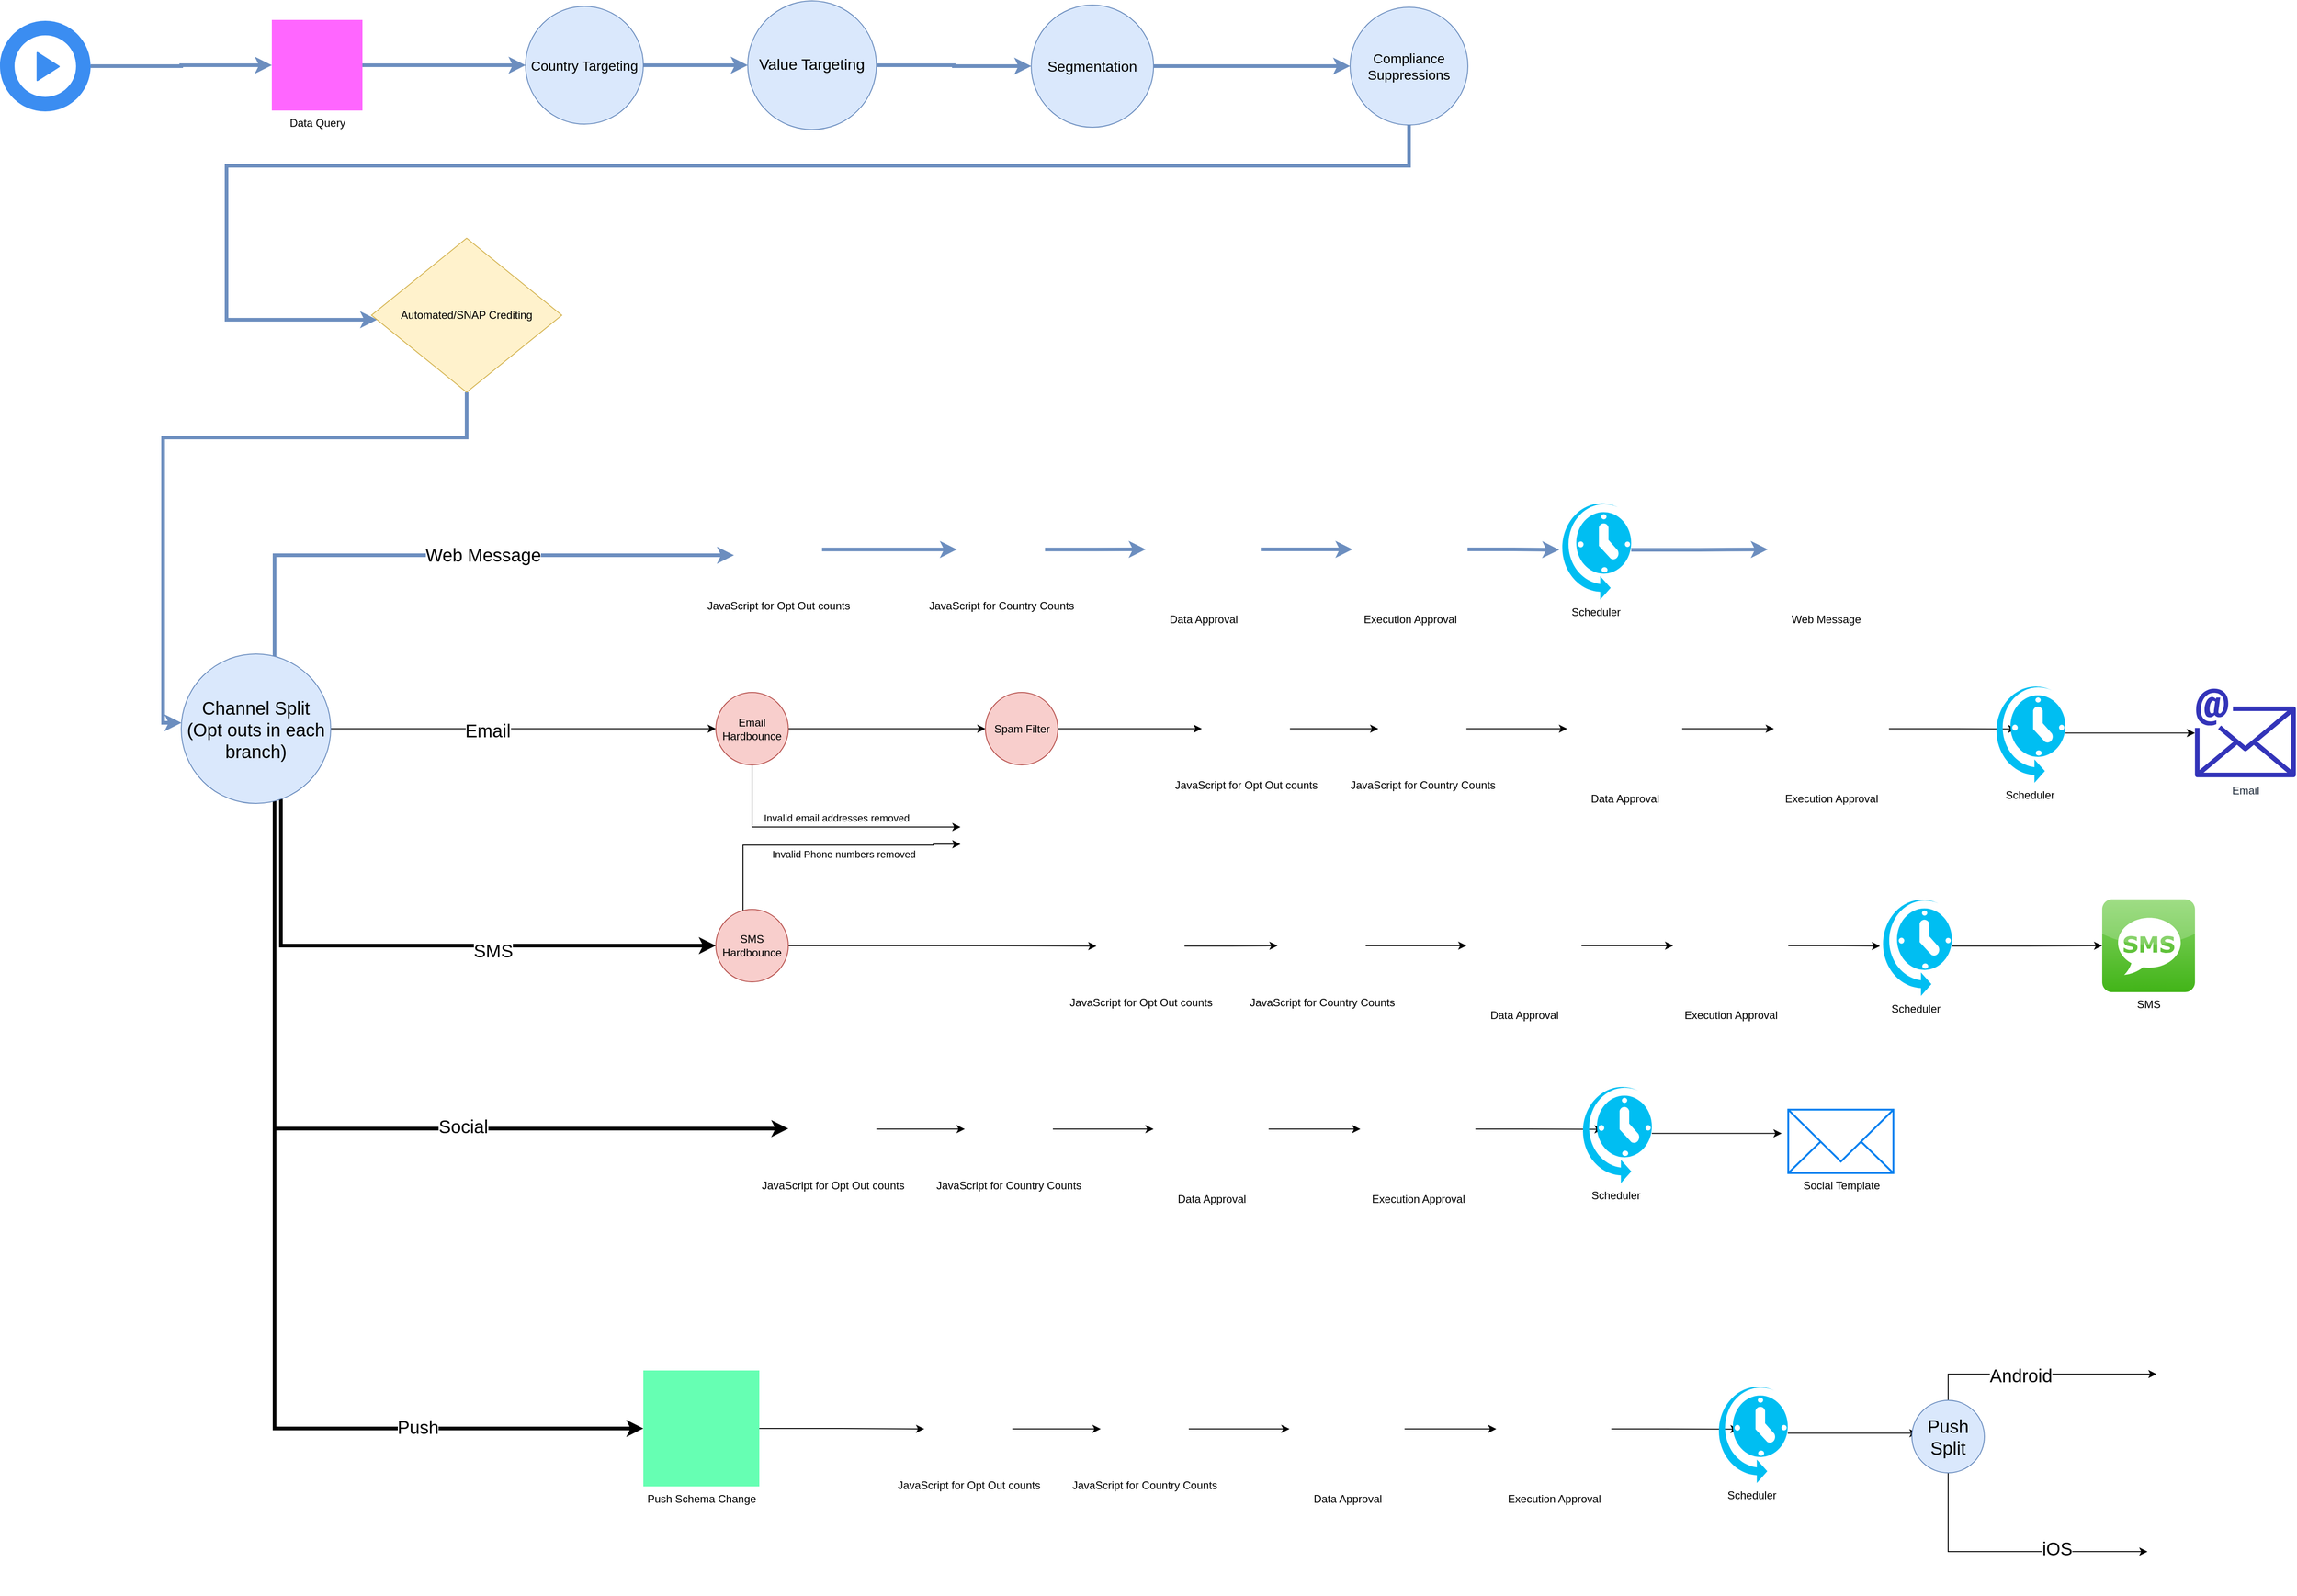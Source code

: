 <mxfile version="13.5.3" type="github">
  <diagram id="2f404044-711c-603c-8f00-f6bb4c023d3c" name="Page-1">
    <mxGraphModel dx="2591" dy="762" grid="1" gridSize="10" guides="1" tooltips="1" connect="1" arrows="1" fold="1" page="1" pageScale="1" pageWidth="1169" pageHeight="827" background="#ffffff" math="0" shadow="0">
      <root>
        <mxCell id="0" />
        <mxCell id="1" parent="0" />
        <mxCell id="QS25DertQXvmk6rhUbj2-1" style="edgeStyle=orthogonalEdgeStyle;rounded=0;orthogonalLoop=1;jettySize=auto;html=1;fillColor=#dae8fc;strokeColor=#6c8ebf;strokeWidth=4;" parent="1" source="8XHSFWnbZJ1DE-YiNsan-62" target="8XHSFWnbZJ1DE-YiNsan-65" edge="1">
          <mxGeometry relative="1" as="geometry" />
        </mxCell>
        <mxCell id="8XHSFWnbZJ1DE-YiNsan-62" value="Data Query" style="shape=image;html=1;verticalAlign=top;verticalLabelPosition=bottom;labelBackgroundColor=#ffffff;imageAspect=0;aspect=fixed;image=https://cdn3.iconfinder.com/data/icons/linecons-free-vector-icons-pack/32/data-128.png;imageBackground=#FF66FF;" parent="1" vertex="1">
          <mxGeometry x="-820" y="259" width="100" height="100" as="geometry" />
        </mxCell>
        <mxCell id="8XHSFWnbZJ1DE-YiNsan-69" style="edgeStyle=orthogonalEdgeStyle;rounded=0;orthogonalLoop=1;jettySize=auto;html=1;fillColor=#dae8fc;strokeColor=#6c8ebf;strokeWidth=4;" parent="1" source="8XHSFWnbZJ1DE-YiNsan-65" target="8XHSFWnbZJ1DE-YiNsan-67" edge="1">
          <mxGeometry relative="1" as="geometry" />
        </mxCell>
        <mxCell id="8XHSFWnbZJ1DE-YiNsan-65" value="&lt;font style=&quot;font-size: 15px&quot;&gt;Country Targeting&lt;/font&gt;" style="ellipse;whiteSpace=wrap;html=1;aspect=fixed;fillColor=#dae8fc;strokeColor=#6c8ebf;" parent="1" vertex="1">
          <mxGeometry x="-540" y="244" width="130" height="130" as="geometry" />
        </mxCell>
        <mxCell id="8XHSFWnbZJ1DE-YiNsan-70" style="edgeStyle=orthogonalEdgeStyle;rounded=0;orthogonalLoop=1;jettySize=auto;html=1;fillColor=#dae8fc;strokeColor=#6c8ebf;strokeWidth=4;" parent="1" source="8XHSFWnbZJ1DE-YiNsan-67" target="8XHSFWnbZJ1DE-YiNsan-68" edge="1">
          <mxGeometry relative="1" as="geometry" />
        </mxCell>
        <mxCell id="8XHSFWnbZJ1DE-YiNsan-67" value="&lt;font style=&quot;font-size: 17px&quot;&gt;Value Targeting&lt;/font&gt;" style="ellipse;whiteSpace=wrap;html=1;aspect=fixed;fillColor=#dae8fc;strokeColor=#6c8ebf;" parent="1" vertex="1">
          <mxGeometry x="-294.77" y="238" width="142" height="142" as="geometry" />
        </mxCell>
        <mxCell id="pf_8lkapyMWm3zXwerXr-110" style="edgeStyle=orthogonalEdgeStyle;rounded=0;orthogonalLoop=1;jettySize=auto;html=1;fillColor=#dae8fc;strokeColor=#6c8ebf;strokeWidth=4;" edge="1" parent="1" source="8XHSFWnbZJ1DE-YiNsan-68" target="8XHSFWnbZJ1DE-YiNsan-71">
          <mxGeometry relative="1" as="geometry" />
        </mxCell>
        <mxCell id="8XHSFWnbZJ1DE-YiNsan-68" value="&lt;font style=&quot;font-size: 16px&quot;&gt;Segmentation&lt;/font&gt;" style="ellipse;whiteSpace=wrap;html=1;aspect=fixed;fillColor=#dae8fc;strokeColor=#6c8ebf;" parent="1" vertex="1">
          <mxGeometry x="18.1" y="242.5" width="135" height="135" as="geometry" />
        </mxCell>
        <mxCell id="pf_8lkapyMWm3zXwerXr-113" style="edgeStyle=orthogonalEdgeStyle;rounded=0;orthogonalLoop=1;jettySize=auto;html=1;fillColor=#dae8fc;strokeColor=#6c8ebf;strokeWidth=4;" edge="1" parent="1" source="8XHSFWnbZJ1DE-YiNsan-71" target="4gRK0sS5Mk44YcZ_f5wx-7">
          <mxGeometry relative="1" as="geometry">
            <Array as="points">
              <mxPoint x="435" y="420" />
              <mxPoint x="-870" y="420" />
              <mxPoint x="-870" y="590" />
            </Array>
          </mxGeometry>
        </mxCell>
        <mxCell id="8XHSFWnbZJ1DE-YiNsan-71" value="&lt;font style=&quot;font-size: 15px&quot;&gt;Compliance Suppressions&lt;/font&gt;" style="ellipse;whiteSpace=wrap;html=1;aspect=fixed;fillColor=#dae8fc;strokeColor=#6c8ebf;" parent="1" vertex="1">
          <mxGeometry x="370" y="245" width="130" height="130" as="geometry" />
        </mxCell>
        <mxCell id="8XHSFWnbZJ1DE-YiNsan-63" value="" style="html=1;aspect=fixed;strokeColor=none;shadow=0;align=center;verticalAlign=top;fillColor=#3B8DF1;shape=mxgraph.gcp2.play_start" parent="1" vertex="1">
          <mxGeometry x="-1120" y="260" width="100" height="100" as="geometry" />
        </mxCell>
        <mxCell id="8XHSFWnbZJ1DE-YiNsan-90" value="" style="edgeStyle=orthogonalEdgeStyle;rounded=0;orthogonalLoop=1;jettySize=auto;html=1;fillColor=#dae8fc;strokeColor=#6c8ebf;strokeWidth=4;" parent="1" source="8XHSFWnbZJ1DE-YiNsan-63" edge="1" target="8XHSFWnbZJ1DE-YiNsan-62">
          <mxGeometry relative="1" as="geometry">
            <mxPoint x="-960" y="310" as="targetPoint" />
          </mxGeometry>
        </mxCell>
        <mxCell id="4gRK0sS5Mk44YcZ_f5wx-16" style="edgeStyle=orthogonalEdgeStyle;rounded=0;orthogonalLoop=1;jettySize=auto;html=1;fillColor=#dae8fc;strokeColor=#6c8ebf;strokeWidth=4;" parent="1" source="4gRK0sS5Mk44YcZ_f5wx-7" target="4gRK0sS5Mk44YcZ_f5wx-9" edge="1">
          <mxGeometry relative="1" as="geometry">
            <Array as="points">
              <mxPoint x="-605" y="720" />
              <mxPoint x="-940" y="720" />
              <mxPoint x="-940" y="1035" />
            </Array>
            <mxPoint x="-810" y="1035" as="targetPoint" />
          </mxGeometry>
        </mxCell>
        <mxCell id="4gRK0sS5Mk44YcZ_f5wx-7" value="Automated/SNAP Crediting" style="rhombus;whiteSpace=wrap;html=1;fillColor=#fff2cc;strokeColor=#d6b656;" parent="1" vertex="1">
          <mxGeometry x="-710" y="500" width="210" height="170" as="geometry" />
        </mxCell>
        <mxCell id="4gRK0sS5Mk44YcZ_f5wx-11" style="edgeStyle=orthogonalEdgeStyle;rounded=0;orthogonalLoop=1;jettySize=auto;html=1;" parent="1" source="4gRK0sS5Mk44YcZ_f5wx-9" edge="1" target="pf_8lkapyMWm3zXwerXr-4">
          <mxGeometry relative="1" as="geometry">
            <mxPoint x="-380" y="940" as="targetPoint" />
            <Array as="points" />
            <mxPoint x="-730" y="990.359" as="sourcePoint" />
          </mxGeometry>
        </mxCell>
        <mxCell id="pf_8lkapyMWm3zXwerXr-3" value="Email" style="edgeLabel;html=1;align=center;verticalAlign=middle;resizable=0;points=[];fontSize=20;" vertex="1" connectable="0" parent="4gRK0sS5Mk44YcZ_f5wx-11">
          <mxGeometry x="-0.188" y="-1" relative="1" as="geometry">
            <mxPoint as="offset" />
          </mxGeometry>
        </mxCell>
        <mxCell id="pf_8lkapyMWm3zXwerXr-114" style="edgeStyle=orthogonalEdgeStyle;rounded=0;orthogonalLoop=1;jettySize=auto;html=1;fillColor=#dae8fc;strokeColor=#6c8ebf;strokeWidth=4;" edge="1" parent="1" source="4gRK0sS5Mk44YcZ_f5wx-9" target="8XHSFWnbZJ1DE-YiNsan-102">
          <mxGeometry relative="1" as="geometry">
            <Array as="points">
              <mxPoint x="-817" y="850" />
            </Array>
          </mxGeometry>
        </mxCell>
        <mxCell id="pf_8lkapyMWm3zXwerXr-118" value="Web Message" style="edgeLabel;html=1;align=center;verticalAlign=middle;resizable=0;points=[];fontSize=20;" vertex="1" connectable="0" parent="pf_8lkapyMWm3zXwerXr-114">
          <mxGeometry x="0.104" y="1" relative="1" as="geometry">
            <mxPoint as="offset" />
          </mxGeometry>
        </mxCell>
        <mxCell id="pf_8lkapyMWm3zXwerXr-115" style="edgeStyle=orthogonalEdgeStyle;rounded=0;orthogonalLoop=1;jettySize=auto;html=1;strokeWidth=4;fontSize=20;" edge="1" parent="1" source="4gRK0sS5Mk44YcZ_f5wx-9" target="pf_8lkapyMWm3zXwerXr-26">
          <mxGeometry relative="1" as="geometry">
            <Array as="points">
              <mxPoint x="-810" y="1281" />
            </Array>
          </mxGeometry>
        </mxCell>
        <mxCell id="pf_8lkapyMWm3zXwerXr-117" value="SMS" style="edgeLabel;html=1;align=center;verticalAlign=middle;resizable=0;points=[];fontSize=20;" vertex="1" connectable="0" parent="pf_8lkapyMWm3zXwerXr-115">
          <mxGeometry x="0.233" y="-5" relative="1" as="geometry">
            <mxPoint as="offset" />
          </mxGeometry>
        </mxCell>
        <mxCell id="pf_8lkapyMWm3zXwerXr-119" style="edgeStyle=orthogonalEdgeStyle;rounded=0;orthogonalLoop=1;jettySize=auto;html=1;strokeWidth=4;fontSize=20;" edge="1" parent="1" source="4gRK0sS5Mk44YcZ_f5wx-9" target="pf_8lkapyMWm3zXwerXr-81">
          <mxGeometry relative="1" as="geometry">
            <Array as="points">
              <mxPoint x="-817" y="1483" />
            </Array>
          </mxGeometry>
        </mxCell>
        <mxCell id="pf_8lkapyMWm3zXwerXr-120" value="Social" style="edgeLabel;html=1;align=center;verticalAlign=middle;resizable=0;points=[];fontSize=20;" vertex="1" connectable="0" parent="pf_8lkapyMWm3zXwerXr-119">
          <mxGeometry x="0.224" y="3" relative="1" as="geometry">
            <mxPoint x="1" as="offset" />
          </mxGeometry>
        </mxCell>
        <mxCell id="pf_8lkapyMWm3zXwerXr-121" style="edgeStyle=orthogonalEdgeStyle;rounded=0;orthogonalLoop=1;jettySize=auto;html=1;strokeWidth=4;fontSize=20;" edge="1" parent="1" source="4gRK0sS5Mk44YcZ_f5wx-9" target="pf_8lkapyMWm3zXwerXr-69">
          <mxGeometry relative="1" as="geometry">
            <Array as="points">
              <mxPoint x="-817" y="1814" />
            </Array>
          </mxGeometry>
        </mxCell>
        <mxCell id="pf_8lkapyMWm3zXwerXr-122" value="Push" style="edgeLabel;html=1;align=center;verticalAlign=middle;resizable=0;points=[];fontSize=20;" vertex="1" connectable="0" parent="pf_8lkapyMWm3zXwerXr-121">
          <mxGeometry x="0.256" y="158" relative="1" as="geometry">
            <mxPoint as="offset" />
          </mxGeometry>
        </mxCell>
        <mxCell id="4gRK0sS5Mk44YcZ_f5wx-9" value="&lt;font style=&quot;font-size: 20px&quot;&gt;Channel Split (Opt outs in each branch)&lt;/font&gt;" style="ellipse;whiteSpace=wrap;html=1;aspect=fixed;direction=south;fillColor=#dae8fc;strokeColor=#6c8ebf;" parent="1" vertex="1">
          <mxGeometry x="-920" y="959" width="165" height="165" as="geometry" />
        </mxCell>
        <mxCell id="4gRK0sS5Mk44YcZ_f5wx-15" value="" style="group" parent="1" vertex="1" connectable="0">
          <mxGeometry x="-310" y="780" width="1268" height="128" as="geometry" />
        </mxCell>
        <mxCell id="8XHSFWnbZJ1DE-YiNsan-102" value="JavaScript for Opt Out counts" style="shape=image;html=1;verticalAlign=top;verticalLabelPosition=bottom;labelBackgroundColor=#ffffff;imageAspect=0;aspect=fixed;image=https://cdn4.iconfinder.com/data/icons/file-names-25/512/1-128.png" parent="4gRK0sS5Mk44YcZ_f5wx-15" vertex="1">
          <mxGeometry y="15" width="97.233" height="97.233" as="geometry" />
        </mxCell>
        <mxCell id="8XHSFWnbZJ1DE-YiNsan-105" value="JavaScript for Country Counts" style="shape=image;html=1;verticalAlign=top;verticalLabelPosition=bottom;labelBackgroundColor=#ffffff;imageAspect=0;aspect=fixed;image=https://cdn4.iconfinder.com/data/icons/file-names-25/512/1-128.png" parent="4gRK0sS5Mk44YcZ_f5wx-15" vertex="1">
          <mxGeometry x="246.059" y="15" width="97.233" height="97.233" as="geometry" />
        </mxCell>
        <mxCell id="8XHSFWnbZJ1DE-YiNsan-104" style="edgeStyle=orthogonalEdgeStyle;rounded=0;orthogonalLoop=1;jettySize=auto;html=1;fillColor=#dae8fc;strokeColor=#6c8ebf;strokeWidth=4;" parent="4gRK0sS5Mk44YcZ_f5wx-15" source="8XHSFWnbZJ1DE-YiNsan-102" target="8XHSFWnbZJ1DE-YiNsan-105" edge="1">
          <mxGeometry relative="1" as="geometry">
            <mxPoint x="236.138" y="64" as="targetPoint" />
          </mxGeometry>
        </mxCell>
        <mxCell id="8XHSFWnbZJ1DE-YiNsan-108" value="Data Approval" style="shape=image;html=1;verticalAlign=top;verticalLabelPosition=bottom;labelBackgroundColor=#ffffff;imageAspect=0;aspect=fixed;image=https://cdn1.iconfinder.com/data/icons/handy-vol-1-2/128/handyArtboard_13-128.png" parent="4gRK0sS5Mk44YcZ_f5wx-15" vertex="1">
          <mxGeometry x="454.416" width="126.998" height="126.998" as="geometry" />
        </mxCell>
        <mxCell id="8XHSFWnbZJ1DE-YiNsan-106" style="edgeStyle=orthogonalEdgeStyle;rounded=0;orthogonalLoop=1;jettySize=auto;html=1;fillColor=#dae8fc;strokeColor=#6c8ebf;strokeWidth=4;" parent="4gRK0sS5Mk44YcZ_f5wx-15" source="8XHSFWnbZJ1DE-YiNsan-105" target="8XHSFWnbZJ1DE-YiNsan-108" edge="1">
          <mxGeometry relative="1" as="geometry">
            <mxPoint x="390.917" y="64" as="targetPoint" />
          </mxGeometry>
        </mxCell>
        <mxCell id="8XHSFWnbZJ1DE-YiNsan-111" value="Execution Approval" style="shape=image;html=1;verticalAlign=top;verticalLabelPosition=bottom;labelBackgroundColor=#ffffff;imageAspect=0;aspect=fixed;image=https://cdn1.iconfinder.com/data/icons/handy-vol-1-2/128/handyArtboard_13-128.png" parent="4gRK0sS5Mk44YcZ_f5wx-15" vertex="1">
          <mxGeometry x="682.617" width="126.998" height="126.998" as="geometry" />
        </mxCell>
        <mxCell id="8XHSFWnbZJ1DE-YiNsan-112" style="edgeStyle=orthogonalEdgeStyle;rounded=0;orthogonalLoop=1;jettySize=auto;html=1;fillColor=#dae8fc;strokeColor=#6c8ebf;strokeWidth=4;" parent="4gRK0sS5Mk44YcZ_f5wx-15" source="8XHSFWnbZJ1DE-YiNsan-108" target="8XHSFWnbZJ1DE-YiNsan-111" edge="1">
          <mxGeometry relative="1" as="geometry">
            <Array as="points">
              <mxPoint x="683" y="63" />
              <mxPoint x="683" y="63" />
            </Array>
          </mxGeometry>
        </mxCell>
        <mxCell id="8XHSFWnbZJ1DE-YiNsan-116" value="Scheduler" style="verticalLabelPosition=bottom;html=1;verticalAlign=top;align=center;strokeColor=none;fillColor=#00BEF2;shape=mxgraph.azure.scheduler;pointerEvents=1;" parent="4gRK0sS5Mk44YcZ_f5wx-15" vertex="1">
          <mxGeometry x="910.817" y="9" width="79.374" height="110" as="geometry" />
        </mxCell>
        <mxCell id="8XHSFWnbZJ1DE-YiNsan-117" style="edgeStyle=orthogonalEdgeStyle;rounded=0;orthogonalLoop=1;jettySize=auto;html=1;fillColor=#dae8fc;strokeColor=#6c8ebf;strokeWidth=4;" parent="4gRK0sS5Mk44YcZ_f5wx-15" source="8XHSFWnbZJ1DE-YiNsan-111" target="8XHSFWnbZJ1DE-YiNsan-116" edge="1">
          <mxGeometry relative="1" as="geometry" />
        </mxCell>
        <mxCell id="4gRK0sS5Mk44YcZ_f5wx-1" value="Web Message" style="shape=image;html=1;verticalAlign=top;verticalLabelPosition=bottom;labelBackgroundColor=#ffffff;imageAspect=0;aspect=fixed;image=https://cdn4.iconfinder.com/data/icons/twitter-28/512/168_Twitter_Mail_Sms_Chat-128.png" parent="4gRK0sS5Mk44YcZ_f5wx-15" vertex="1">
          <mxGeometry x="1141.002" width="126.998" height="126.998" as="geometry" />
        </mxCell>
        <mxCell id="4gRK0sS5Mk44YcZ_f5wx-2" style="edgeStyle=orthogonalEdgeStyle;rounded=0;orthogonalLoop=1;jettySize=auto;html=1;fillColor=#dae8fc;strokeColor=#6c8ebf;strokeWidth=4;" parent="4gRK0sS5Mk44YcZ_f5wx-15" source="8XHSFWnbZJ1DE-YiNsan-116" target="4gRK0sS5Mk44YcZ_f5wx-1" edge="1">
          <mxGeometry relative="1" as="geometry" />
        </mxCell>
        <mxCell id="pf_8lkapyMWm3zXwerXr-7" style="edgeStyle=orthogonalEdgeStyle;rounded=0;orthogonalLoop=1;jettySize=auto;html=1;" edge="1" parent="1" source="pf_8lkapyMWm3zXwerXr-4" target="pf_8lkapyMWm3zXwerXr-35">
          <mxGeometry relative="1" as="geometry">
            <mxPoint x="-80" y="1150" as="targetPoint" />
            <Array as="points">
              <mxPoint x="-290" y="1150" />
            </Array>
          </mxGeometry>
        </mxCell>
        <mxCell id="pf_8lkapyMWm3zXwerXr-8" value="Invalid email addresses removed" style="edgeLabel;html=1;align=center;verticalAlign=middle;resizable=0;points=[];" vertex="1" connectable="0" parent="pf_8lkapyMWm3zXwerXr-7">
          <mxGeometry x="-0.191" y="4" relative="1" as="geometry">
            <mxPoint x="41" y="-6" as="offset" />
          </mxGeometry>
        </mxCell>
        <mxCell id="pf_8lkapyMWm3zXwerXr-11" style="edgeStyle=orthogonalEdgeStyle;rounded=0;orthogonalLoop=1;jettySize=auto;html=1;" edge="1" parent="1" source="pf_8lkapyMWm3zXwerXr-4" target="pf_8lkapyMWm3zXwerXr-10">
          <mxGeometry relative="1" as="geometry" />
        </mxCell>
        <mxCell id="pf_8lkapyMWm3zXwerXr-4" value="Email Hardbounce" style="ellipse;whiteSpace=wrap;html=1;aspect=fixed;fillColor=#f8cecc;strokeColor=#b85450;" vertex="1" parent="1">
          <mxGeometry x="-330" y="1001.5" width="80" height="80" as="geometry" />
        </mxCell>
        <mxCell id="pf_8lkapyMWm3zXwerXr-38" style="edgeStyle=orthogonalEdgeStyle;rounded=0;orthogonalLoop=1;jettySize=auto;html=1;" edge="1" parent="1" source="pf_8lkapyMWm3zXwerXr-10" target="pf_8lkapyMWm3zXwerXr-37">
          <mxGeometry relative="1" as="geometry" />
        </mxCell>
        <mxCell id="pf_8lkapyMWm3zXwerXr-10" value="Spam Filter" style="ellipse;whiteSpace=wrap;html=1;aspect=fixed;fillColor=#f8cecc;strokeColor=#b85450;" vertex="1" parent="1">
          <mxGeometry x="-32.5" y="1001.5" width="80" height="80" as="geometry" />
        </mxCell>
        <mxCell id="pf_8lkapyMWm3zXwerXr-53" style="edgeStyle=orthogonalEdgeStyle;rounded=0;orthogonalLoop=1;jettySize=auto;html=1;" edge="1" parent="1" source="pf_8lkapyMWm3zXwerXr-13" target="pf_8lkapyMWm3zXwerXr-15">
          <mxGeometry relative="1" as="geometry" />
        </mxCell>
        <mxCell id="pf_8lkapyMWm3zXwerXr-13" value="JavaScript for Country Counts" style="shape=image;html=1;verticalAlign=top;verticalLabelPosition=bottom;labelBackgroundColor=#ffffff;imageAspect=0;aspect=fixed;image=https://cdn4.iconfinder.com/data/icons/file-names-25/512/1-128.png" vertex="1" parent="1">
          <mxGeometry x="401.119" y="992.88" width="97.233" height="97.233" as="geometry" />
        </mxCell>
        <mxCell id="pf_8lkapyMWm3zXwerXr-54" style="edgeStyle=orthogonalEdgeStyle;rounded=0;orthogonalLoop=1;jettySize=auto;html=1;" edge="1" parent="1" source="pf_8lkapyMWm3zXwerXr-15" target="pf_8lkapyMWm3zXwerXr-17">
          <mxGeometry relative="1" as="geometry" />
        </mxCell>
        <mxCell id="pf_8lkapyMWm3zXwerXr-15" value="Data Approval" style="shape=image;html=1;verticalAlign=top;verticalLabelPosition=bottom;labelBackgroundColor=#ffffff;imageAspect=0;aspect=fixed;image=https://cdn1.iconfinder.com/data/icons/handy-vol-1-2/128/handyArtboard_13-128.png" vertex="1" parent="1">
          <mxGeometry x="609.476" y="978" width="126.998" height="126.998" as="geometry" />
        </mxCell>
        <mxCell id="pf_8lkapyMWm3zXwerXr-55" style="edgeStyle=orthogonalEdgeStyle;rounded=0;orthogonalLoop=1;jettySize=auto;html=1;entryX=0.317;entryY=0.459;entryDx=0;entryDy=0;entryPerimeter=0;" edge="1" parent="1" source="pf_8lkapyMWm3zXwerXr-17" target="pf_8lkapyMWm3zXwerXr-19">
          <mxGeometry relative="1" as="geometry" />
        </mxCell>
        <mxCell id="pf_8lkapyMWm3zXwerXr-17" value="Execution Approval" style="shape=image;html=1;verticalAlign=top;verticalLabelPosition=bottom;labelBackgroundColor=#ffffff;imageAspect=0;aspect=fixed;image=https://cdn1.iconfinder.com/data/icons/handy-vol-1-2/128/handyArtboard_13-128.png" vertex="1" parent="1">
          <mxGeometry x="837.677" y="978" width="126.998" height="126.998" as="geometry" />
        </mxCell>
        <mxCell id="pf_8lkapyMWm3zXwerXr-56" style="edgeStyle=orthogonalEdgeStyle;rounded=0;orthogonalLoop=1;jettySize=auto;html=1;" edge="1" parent="1" source="pf_8lkapyMWm3zXwerXr-19" target="pf_8lkapyMWm3zXwerXr-24">
          <mxGeometry relative="1" as="geometry" />
        </mxCell>
        <mxCell id="pf_8lkapyMWm3zXwerXr-19" value="Scheduler" style="verticalLabelPosition=bottom;html=1;verticalAlign=top;align=center;strokeColor=none;fillColor=#00BEF2;shape=mxgraph.azure.scheduler;pointerEvents=1;" vertex="1" parent="1">
          <mxGeometry x="1079.997" y="991.25" width="79.374" height="110" as="geometry" />
        </mxCell>
        <mxCell id="pf_8lkapyMWm3zXwerXr-24" value="Email" style="outlineConnect=0;fontColor=#232F3E;gradientColor=none;fillColor=#3334B9;strokeColor=none;dashed=0;verticalLabelPosition=bottom;verticalAlign=top;align=center;html=1;fontSize=12;fontStyle=0;aspect=fixed;pointerEvents=1;shape=mxgraph.aws4.email;" vertex="1" parent="1">
          <mxGeometry x="1302.4" y="997" width="111.34" height="98.5" as="geometry" />
        </mxCell>
        <mxCell id="pf_8lkapyMWm3zXwerXr-29" style="edgeStyle=orthogonalEdgeStyle;rounded=0;orthogonalLoop=1;jettySize=auto;html=1;entryX=0;entryY=0.5;entryDx=0;entryDy=0;" edge="1" parent="1" source="pf_8lkapyMWm3zXwerXr-26" target="pf_8lkapyMWm3zXwerXr-35">
          <mxGeometry relative="1" as="geometry">
            <mxPoint x="-90" y="1171" as="targetPoint" />
            <Array as="points">
              <mxPoint x="-300" y="1170" />
              <mxPoint x="-90" y="1170" />
              <mxPoint x="-90" y="1169" />
            </Array>
          </mxGeometry>
        </mxCell>
        <mxCell id="pf_8lkapyMWm3zXwerXr-31" value="Invalid Phone numbers removed" style="edgeLabel;html=1;align=center;verticalAlign=middle;resizable=0;points=[];" vertex="1" connectable="0" parent="pf_8lkapyMWm3zXwerXr-29">
          <mxGeometry x="0.167" y="-4" relative="1" as="geometry">
            <mxPoint y="6" as="offset" />
          </mxGeometry>
        </mxCell>
        <mxCell id="pf_8lkapyMWm3zXwerXr-49" style="edgeStyle=orthogonalEdgeStyle;rounded=0;orthogonalLoop=1;jettySize=auto;html=1;" edge="1" parent="1" source="pf_8lkapyMWm3zXwerXr-26" target="pf_8lkapyMWm3zXwerXr-48">
          <mxGeometry relative="1" as="geometry" />
        </mxCell>
        <mxCell id="pf_8lkapyMWm3zXwerXr-26" value="SMS Hardbounce" style="ellipse;whiteSpace=wrap;html=1;aspect=fixed;fillColor=#f8cecc;strokeColor=#b85450;" vertex="1" parent="1">
          <mxGeometry x="-330" y="1241" width="80" height="80" as="geometry" />
        </mxCell>
        <mxCell id="pf_8lkapyMWm3zXwerXr-35" value="" style="shape=image;html=1;verticalAlign=top;verticalLabelPosition=bottom;labelBackgroundColor=#ffffff;imageAspect=0;aspect=fixed;image=https://cdn2.iconfinder.com/data/icons/circle-icons-1/64/stop-128.png" vertex="1" parent="1">
          <mxGeometry x="-60" y="1130" width="78" height="78" as="geometry" />
        </mxCell>
        <mxCell id="pf_8lkapyMWm3zXwerXr-39" style="edgeStyle=orthogonalEdgeStyle;rounded=0;orthogonalLoop=1;jettySize=auto;html=1;" edge="1" parent="1" source="pf_8lkapyMWm3zXwerXr-37" target="pf_8lkapyMWm3zXwerXr-13">
          <mxGeometry relative="1" as="geometry" />
        </mxCell>
        <mxCell id="pf_8lkapyMWm3zXwerXr-37" value="JavaScript for Opt Out counts" style="shape=image;html=1;verticalAlign=top;verticalLabelPosition=bottom;labelBackgroundColor=#ffffff;imageAspect=0;aspect=fixed;image=https://cdn4.iconfinder.com/data/icons/file-names-25/512/1-128.png" vertex="1" parent="1">
          <mxGeometry x="206.38" y="992.88" width="97.233" height="97.233" as="geometry" />
        </mxCell>
        <mxCell id="pf_8lkapyMWm3zXwerXr-40" value="JavaScript for Country Counts" style="shape=image;html=1;verticalAlign=top;verticalLabelPosition=bottom;labelBackgroundColor=#ffffff;imageAspect=0;aspect=fixed;image=https://cdn4.iconfinder.com/data/icons/file-names-25/512/1-128.png" vertex="1" parent="1">
          <mxGeometry x="289.999" y="1232.5" width="97.233" height="97.233" as="geometry" />
        </mxCell>
        <mxCell id="pf_8lkapyMWm3zXwerXr-41" value="Data Approval" style="shape=image;html=1;verticalAlign=top;verticalLabelPosition=bottom;labelBackgroundColor=#ffffff;imageAspect=0;aspect=fixed;image=https://cdn1.iconfinder.com/data/icons/handy-vol-1-2/128/handyArtboard_13-128.png" vertex="1" parent="1">
          <mxGeometry x="498.356" y="1217.5" width="126.998" height="126.998" as="geometry" />
        </mxCell>
        <mxCell id="pf_8lkapyMWm3zXwerXr-42" style="edgeStyle=orthogonalEdgeStyle;rounded=0;orthogonalLoop=1;jettySize=auto;html=1;" edge="1" parent="1" source="pf_8lkapyMWm3zXwerXr-40" target="pf_8lkapyMWm3zXwerXr-41">
          <mxGeometry relative="1" as="geometry">
            <mxPoint x="714.857" y="511.5" as="targetPoint" />
          </mxGeometry>
        </mxCell>
        <mxCell id="pf_8lkapyMWm3zXwerXr-43" value="Execution Approval" style="shape=image;html=1;verticalAlign=top;verticalLabelPosition=bottom;labelBackgroundColor=#ffffff;imageAspect=0;aspect=fixed;image=https://cdn1.iconfinder.com/data/icons/handy-vol-1-2/128/handyArtboard_13-128.png" vertex="1" parent="1">
          <mxGeometry x="726.557" y="1217.5" width="126.998" height="126.998" as="geometry" />
        </mxCell>
        <mxCell id="pf_8lkapyMWm3zXwerXr-44" style="edgeStyle=orthogonalEdgeStyle;rounded=0;orthogonalLoop=1;jettySize=auto;html=1;" edge="1" parent="1" source="pf_8lkapyMWm3zXwerXr-41" target="pf_8lkapyMWm3zXwerXr-43">
          <mxGeometry relative="1" as="geometry">
            <Array as="points">
              <mxPoint x="726.94" y="1280.5" />
              <mxPoint x="726.94" y="1280.5" />
            </Array>
          </mxGeometry>
        </mxCell>
        <mxCell id="pf_8lkapyMWm3zXwerXr-50" style="edgeStyle=orthogonalEdgeStyle;rounded=0;orthogonalLoop=1;jettySize=auto;html=1;" edge="1" parent="1" source="pf_8lkapyMWm3zXwerXr-45" target="pf_8lkapyMWm3zXwerXr-51">
          <mxGeometry relative="1" as="geometry">
            <mxPoint x="1170" y="1281.5" as="targetPoint" />
          </mxGeometry>
        </mxCell>
        <mxCell id="pf_8lkapyMWm3zXwerXr-45" value="Scheduler" style="verticalLabelPosition=bottom;html=1;verticalAlign=top;align=center;strokeColor=none;fillColor=#00BEF2;shape=mxgraph.azure.scheduler;pointerEvents=1;" vertex="1" parent="1">
          <mxGeometry x="954.757" y="1226.5" width="79.374" height="110" as="geometry" />
        </mxCell>
        <mxCell id="pf_8lkapyMWm3zXwerXr-46" style="edgeStyle=orthogonalEdgeStyle;rounded=0;orthogonalLoop=1;jettySize=auto;html=1;" edge="1" parent="1" source="pf_8lkapyMWm3zXwerXr-43" target="pf_8lkapyMWm3zXwerXr-45">
          <mxGeometry relative="1" as="geometry" />
        </mxCell>
        <mxCell id="pf_8lkapyMWm3zXwerXr-47" style="edgeStyle=orthogonalEdgeStyle;rounded=0;orthogonalLoop=1;jettySize=auto;html=1;" edge="1" parent="1" source="pf_8lkapyMWm3zXwerXr-48" target="pf_8lkapyMWm3zXwerXr-40">
          <mxGeometry relative="1" as="geometry" />
        </mxCell>
        <mxCell id="pf_8lkapyMWm3zXwerXr-48" value="JavaScript for Opt Out counts" style="shape=image;html=1;verticalAlign=top;verticalLabelPosition=bottom;labelBackgroundColor=#ffffff;imageAspect=0;aspect=fixed;image=https://cdn4.iconfinder.com/data/icons/file-names-25/512/1-128.png" vertex="1" parent="1">
          <mxGeometry x="90" y="1232.88" width="97.233" height="97.233" as="geometry" />
        </mxCell>
        <mxCell id="pf_8lkapyMWm3zXwerXr-51" value="SMS" style="dashed=0;outlineConnect=0;html=1;align=center;labelPosition=center;verticalLabelPosition=bottom;verticalAlign=top;shape=mxgraph.webicons.sms;fillColor=#86D466;gradientColor=#42B418" vertex="1" parent="1">
          <mxGeometry x="1200" y="1229.92" width="102.4" height="102.4" as="geometry" />
        </mxCell>
        <mxCell id="pf_8lkapyMWm3zXwerXr-96" style="edgeStyle=orthogonalEdgeStyle;rounded=0;orthogonalLoop=1;jettySize=auto;html=1;" edge="1" parent="1" source="pf_8lkapyMWm3zXwerXr-69" target="pf_8lkapyMWm3zXwerXr-93">
          <mxGeometry relative="1" as="geometry" />
        </mxCell>
        <mxCell id="pf_8lkapyMWm3zXwerXr-69" value="Push Schema Change" style="shape=image;html=1;verticalAlign=top;verticalLabelPosition=bottom;labelBackgroundColor=#ffffff;imageAspect=0;aspect=fixed;image=https://cdn3.iconfinder.com/data/icons/linecons-free-vector-icons-pack/32/data-128.png;imageBackground=#66FFB3;" vertex="1" parent="1">
          <mxGeometry x="-410" y="1750" width="128" height="128" as="geometry" />
        </mxCell>
        <mxCell id="pf_8lkapyMWm3zXwerXr-71" style="edgeStyle=orthogonalEdgeStyle;rounded=0;orthogonalLoop=1;jettySize=auto;html=1;" edge="1" source="pf_8lkapyMWm3zXwerXr-72" target="pf_8lkapyMWm3zXwerXr-74" parent="1">
          <mxGeometry relative="1" as="geometry" />
        </mxCell>
        <mxCell id="pf_8lkapyMWm3zXwerXr-72" value="JavaScript for Country Counts" style="shape=image;html=1;verticalAlign=top;verticalLabelPosition=bottom;labelBackgroundColor=#ffffff;imageAspect=0;aspect=fixed;image=https://cdn4.iconfinder.com/data/icons/file-names-25/512/1-128.png" vertex="1" parent="1">
          <mxGeometry x="-55.261" y="1434.88" width="97.233" height="97.233" as="geometry" />
        </mxCell>
        <mxCell id="pf_8lkapyMWm3zXwerXr-73" style="edgeStyle=orthogonalEdgeStyle;rounded=0;orthogonalLoop=1;jettySize=auto;html=1;" edge="1" source="pf_8lkapyMWm3zXwerXr-74" target="pf_8lkapyMWm3zXwerXr-76" parent="1">
          <mxGeometry relative="1" as="geometry" />
        </mxCell>
        <mxCell id="pf_8lkapyMWm3zXwerXr-74" value="Data Approval" style="shape=image;html=1;verticalAlign=top;verticalLabelPosition=bottom;labelBackgroundColor=#ffffff;imageAspect=0;aspect=fixed;image=https://cdn1.iconfinder.com/data/icons/handy-vol-1-2/128/handyArtboard_13-128.png" vertex="1" parent="1">
          <mxGeometry x="153.096" y="1420" width="126.998" height="126.998" as="geometry" />
        </mxCell>
        <mxCell id="pf_8lkapyMWm3zXwerXr-75" style="edgeStyle=orthogonalEdgeStyle;rounded=0;orthogonalLoop=1;jettySize=auto;html=1;entryX=0.317;entryY=0.459;entryDx=0;entryDy=0;entryPerimeter=0;" edge="1" source="pf_8lkapyMWm3zXwerXr-76" target="pf_8lkapyMWm3zXwerXr-78" parent="1">
          <mxGeometry relative="1" as="geometry" />
        </mxCell>
        <mxCell id="pf_8lkapyMWm3zXwerXr-76" value="Execution Approval" style="shape=image;html=1;verticalAlign=top;verticalLabelPosition=bottom;labelBackgroundColor=#ffffff;imageAspect=0;aspect=fixed;image=https://cdn1.iconfinder.com/data/icons/handy-vol-1-2/128/handyArtboard_13-128.png" vertex="1" parent="1">
          <mxGeometry x="381.297" y="1420" width="126.998" height="126.998" as="geometry" />
        </mxCell>
        <mxCell id="pf_8lkapyMWm3zXwerXr-77" style="edgeStyle=orthogonalEdgeStyle;rounded=0;orthogonalLoop=1;jettySize=auto;html=1;" edge="1" source="pf_8lkapyMWm3zXwerXr-78" parent="1">
          <mxGeometry relative="1" as="geometry">
            <mxPoint x="846.259" y="1488.3" as="targetPoint" />
          </mxGeometry>
        </mxCell>
        <mxCell id="pf_8lkapyMWm3zXwerXr-78" value="Scheduler" style="verticalLabelPosition=bottom;html=1;verticalAlign=top;align=center;strokeColor=none;fillColor=#00BEF2;shape=mxgraph.azure.scheduler;pointerEvents=1;" vertex="1" parent="1">
          <mxGeometry x="623.617" y="1433.25" width="79.374" height="110" as="geometry" />
        </mxCell>
        <mxCell id="pf_8lkapyMWm3zXwerXr-80" style="edgeStyle=orthogonalEdgeStyle;rounded=0;orthogonalLoop=1;jettySize=auto;html=1;" edge="1" source="pf_8lkapyMWm3zXwerXr-81" target="pf_8lkapyMWm3zXwerXr-72" parent="1">
          <mxGeometry relative="1" as="geometry" />
        </mxCell>
        <mxCell id="pf_8lkapyMWm3zXwerXr-81" value="JavaScript for Opt Out counts" style="shape=image;html=1;verticalAlign=top;verticalLabelPosition=bottom;labelBackgroundColor=#ffffff;imageAspect=0;aspect=fixed;image=https://cdn4.iconfinder.com/data/icons/file-names-25/512/1-128.png" vertex="1" parent="1">
          <mxGeometry x="-250" y="1434.88" width="97.233" height="97.233" as="geometry" />
        </mxCell>
        <mxCell id="pf_8lkapyMWm3zXwerXr-83" style="edgeStyle=orthogonalEdgeStyle;rounded=0;orthogonalLoop=1;jettySize=auto;html=1;" edge="1" parent="1" source="pf_8lkapyMWm3zXwerXr-84" target="pf_8lkapyMWm3zXwerXr-86">
          <mxGeometry relative="1" as="geometry" />
        </mxCell>
        <mxCell id="pf_8lkapyMWm3zXwerXr-84" value="JavaScript for Country Counts" style="shape=image;html=1;verticalAlign=top;verticalLabelPosition=bottom;labelBackgroundColor=#ffffff;imageAspect=0;aspect=fixed;image=https://cdn4.iconfinder.com/data/icons/file-names-25/512/1-128.png" vertex="1" parent="1">
          <mxGeometry x="94.739" y="1765.88" width="97.233" height="97.233" as="geometry" />
        </mxCell>
        <mxCell id="pf_8lkapyMWm3zXwerXr-85" style="edgeStyle=orthogonalEdgeStyle;rounded=0;orthogonalLoop=1;jettySize=auto;html=1;" edge="1" parent="1" source="pf_8lkapyMWm3zXwerXr-86" target="pf_8lkapyMWm3zXwerXr-88">
          <mxGeometry relative="1" as="geometry" />
        </mxCell>
        <mxCell id="pf_8lkapyMWm3zXwerXr-86" value="Data Approval" style="shape=image;html=1;verticalAlign=top;verticalLabelPosition=bottom;labelBackgroundColor=#ffffff;imageAspect=0;aspect=fixed;image=https://cdn1.iconfinder.com/data/icons/handy-vol-1-2/128/handyArtboard_13-128.png" vertex="1" parent="1">
          <mxGeometry x="303.096" y="1751" width="126.998" height="126.998" as="geometry" />
        </mxCell>
        <mxCell id="pf_8lkapyMWm3zXwerXr-87" style="edgeStyle=orthogonalEdgeStyle;rounded=0;orthogonalLoop=1;jettySize=auto;html=1;entryX=0.317;entryY=0.459;entryDx=0;entryDy=0;entryPerimeter=0;" edge="1" parent="1" source="pf_8lkapyMWm3zXwerXr-88" target="pf_8lkapyMWm3zXwerXr-90">
          <mxGeometry relative="1" as="geometry" />
        </mxCell>
        <mxCell id="pf_8lkapyMWm3zXwerXr-88" value="Execution Approval" style="shape=image;html=1;verticalAlign=top;verticalLabelPosition=bottom;labelBackgroundColor=#ffffff;imageAspect=0;aspect=fixed;image=https://cdn1.iconfinder.com/data/icons/handy-vol-1-2/128/handyArtboard_13-128.png" vertex="1" parent="1">
          <mxGeometry x="531.297" y="1751" width="126.998" height="126.998" as="geometry" />
        </mxCell>
        <mxCell id="pf_8lkapyMWm3zXwerXr-89" style="edgeStyle=orthogonalEdgeStyle;rounded=0;orthogonalLoop=1;jettySize=auto;html=1;" edge="1" parent="1" source="pf_8lkapyMWm3zXwerXr-90">
          <mxGeometry relative="1" as="geometry">
            <mxPoint x="996.259" y="1819.3" as="targetPoint" />
          </mxGeometry>
        </mxCell>
        <mxCell id="pf_8lkapyMWm3zXwerXr-90" value="Scheduler" style="verticalLabelPosition=bottom;html=1;verticalAlign=top;align=center;strokeColor=none;fillColor=#00BEF2;shape=mxgraph.azure.scheduler;pointerEvents=1;" vertex="1" parent="1">
          <mxGeometry x="773.617" y="1764.25" width="79.374" height="110" as="geometry" />
        </mxCell>
        <mxCell id="pf_8lkapyMWm3zXwerXr-92" style="edgeStyle=orthogonalEdgeStyle;rounded=0;orthogonalLoop=1;jettySize=auto;html=1;" edge="1" parent="1" source="pf_8lkapyMWm3zXwerXr-93" target="pf_8lkapyMWm3zXwerXr-84">
          <mxGeometry relative="1" as="geometry" />
        </mxCell>
        <mxCell id="pf_8lkapyMWm3zXwerXr-93" value="JavaScript for Opt Out counts" style="shape=image;html=1;verticalAlign=top;verticalLabelPosition=bottom;labelBackgroundColor=#ffffff;imageAspect=0;aspect=fixed;image=https://cdn4.iconfinder.com/data/icons/file-names-25/512/1-128.png" vertex="1" parent="1">
          <mxGeometry x="-100" y="1765.88" width="97.233" height="97.233" as="geometry" />
        </mxCell>
        <mxCell id="pf_8lkapyMWm3zXwerXr-97" value="Social Template" style="html=1;verticalLabelPosition=bottom;align=center;labelBackgroundColor=#ffffff;verticalAlign=top;strokeWidth=2;strokeColor=#0080F0;shadow=0;dashed=0;shape=mxgraph.ios7.icons.mail;" vertex="1" parent="1">
          <mxGeometry x="853.56" y="1462.11" width="116" height="70" as="geometry" />
        </mxCell>
        <mxCell id="pf_8lkapyMWm3zXwerXr-98" value="" style="shape=image;html=1;verticalAlign=top;verticalLabelPosition=bottom;labelBackgroundColor=#ffffff;imageAspect=0;aspect=fixed;image=https://cdn0.iconfinder.com/data/icons/social-network-9/50/8-128.png" vertex="1" parent="1">
          <mxGeometry x="1260" y="1700" width="108" height="108" as="geometry" />
        </mxCell>
        <mxCell id="pf_8lkapyMWm3zXwerXr-99" value="" style="shape=image;html=1;verticalAlign=top;verticalLabelPosition=bottom;labelBackgroundColor=#ffffff;imageAspect=0;aspect=fixed;image=https://cdn0.iconfinder.com/data/icons/flat-round-system/512/apple-128.png" vertex="1" parent="1">
          <mxGeometry x="1250" y="1900" width="98" height="98" as="geometry" />
        </mxCell>
        <mxCell id="pf_8lkapyMWm3zXwerXr-103" style="edgeStyle=orthogonalEdgeStyle;rounded=0;orthogonalLoop=1;jettySize=auto;html=1;" edge="1" parent="1" source="pf_8lkapyMWm3zXwerXr-102" target="pf_8lkapyMWm3zXwerXr-98">
          <mxGeometry relative="1" as="geometry">
            <Array as="points">
              <mxPoint x="1030" y="1754" />
            </Array>
          </mxGeometry>
        </mxCell>
        <mxCell id="pf_8lkapyMWm3zXwerXr-107" value="&lt;font style=&quot;font-size: 20px&quot;&gt;Android&lt;/font&gt;" style="edgeLabel;html=1;align=center;verticalAlign=middle;resizable=0;points=[];" vertex="1" connectable="0" parent="pf_8lkapyMWm3zXwerXr-103">
          <mxGeometry x="-0.158" y="-1" relative="1" as="geometry">
            <mxPoint as="offset" />
          </mxGeometry>
        </mxCell>
        <mxCell id="pf_8lkapyMWm3zXwerXr-104" style="edgeStyle=orthogonalEdgeStyle;rounded=0;orthogonalLoop=1;jettySize=auto;html=1;" edge="1" parent="1" source="pf_8lkapyMWm3zXwerXr-102" target="pf_8lkapyMWm3zXwerXr-99">
          <mxGeometry relative="1" as="geometry">
            <Array as="points">
              <mxPoint x="1030" y="1950" />
            </Array>
          </mxGeometry>
        </mxCell>
        <mxCell id="pf_8lkapyMWm3zXwerXr-108" value="iOS" style="edgeLabel;html=1;align=center;verticalAlign=middle;resizable=0;points=[];fontSize=20;" vertex="1" connectable="0" parent="pf_8lkapyMWm3zXwerXr-104">
          <mxGeometry x="0.348" y="4" relative="1" as="geometry">
            <mxPoint as="offset" />
          </mxGeometry>
        </mxCell>
        <mxCell id="pf_8lkapyMWm3zXwerXr-102" value="&lt;font style=&quot;font-size: 20px&quot;&gt;Push Split&lt;/font&gt;" style="ellipse;whiteSpace=wrap;html=1;aspect=fixed;fillColor=#dae8fc;strokeColor=#6c8ebf;" vertex="1" parent="1">
          <mxGeometry x="990" y="1783" width="80" height="80" as="geometry" />
        </mxCell>
      </root>
    </mxGraphModel>
  </diagram>
</mxfile>
